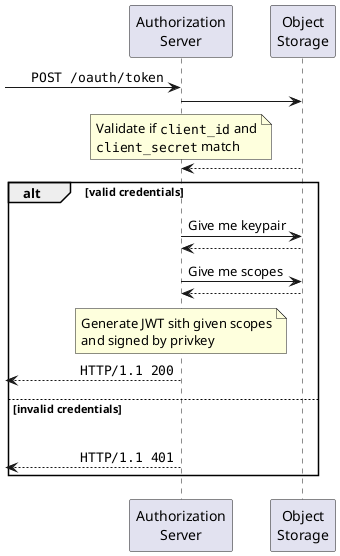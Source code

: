 @startuml

!pragma teoz true

skinparam responseMessageBelowArrow true


participant "Authorization\nServer" as aus
participant "Object\nStorage"       as dts

-> aus: ""POST /oauth/token""

aus  -> dts

note over aus
Validate if ""client_id"" and
""client_secret"" match
end note

aus <-- dts

alt valid credentials
  aus  -> dts: Give me keypair
  aus <-- dts

  aus  -> dts: Give me scopes
  aus <-- dts

  note over aus
    Generate JWT sith given scopes
    and signed by privkey
  end note

  aus -->[: ""HTTP/1.1 200""
else invalid credentials
  |||
  aus -->[: ""HTTP/1.1 401""
end


@enduml